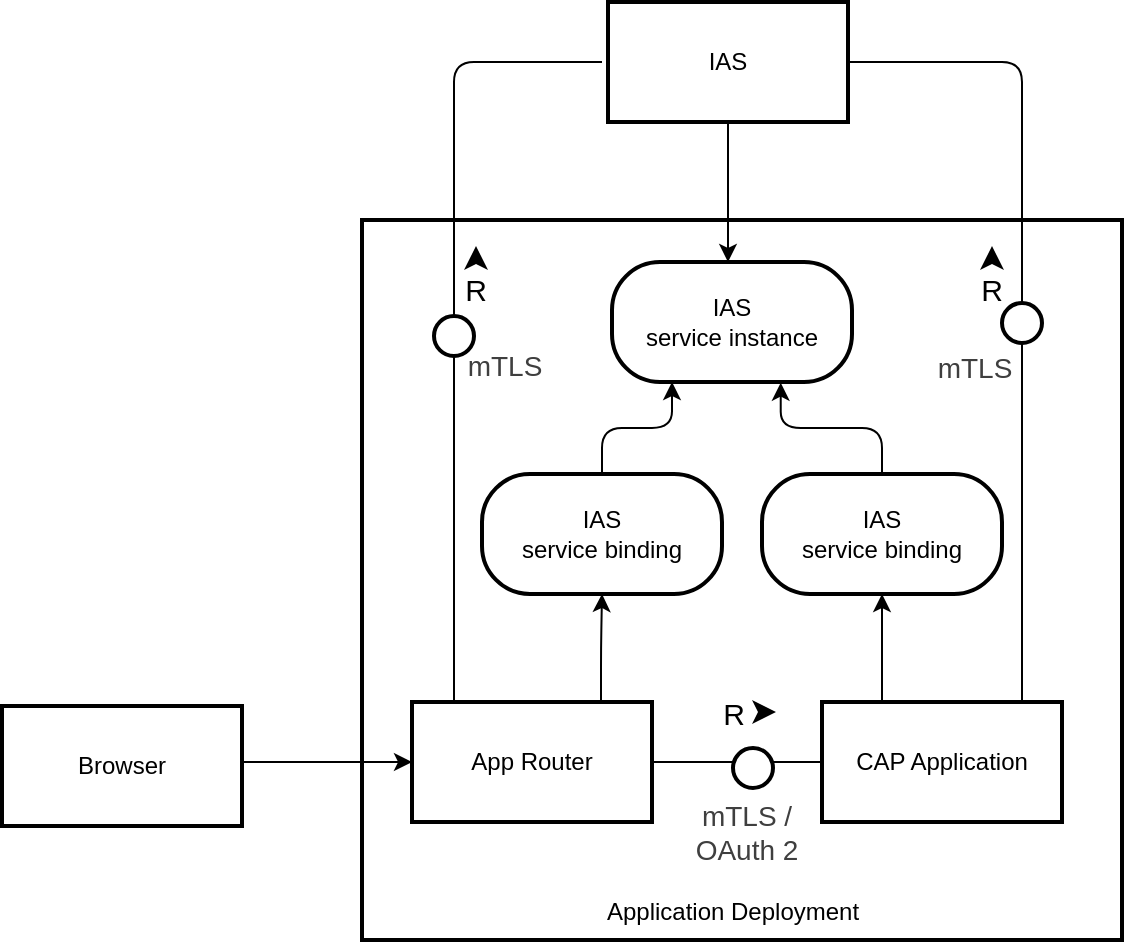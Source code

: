 <mxfile>
    <diagram id="__QaNmah6qcJjaVukKD4" name="Page-1">
        <mxGraphModel dx="1695" dy="751" grid="1" gridSize="10" guides="1" tooltips="1" connect="1" arrows="1" fold="1" page="1" pageScale="1" pageWidth="850" pageHeight="1100" math="0" shadow="0">
            <root>
                <mxCell id="0"/>
                <mxCell id="1" parent="0"/>
                <mxCell id="102" value="" style="rounded=0;whiteSpace=wrap;html=1;strokeWidth=2;" parent="1" vertex="1">
                    <mxGeometry x="280" y="389" width="380" height="360" as="geometry"/>
                </mxCell>
                <mxCell id="78" value="IAS" style="rounded=0;whiteSpace=wrap;html=1;strokeWidth=2;" parent="1" vertex="1">
                    <mxGeometry x="403" y="280" width="120" height="60" as="geometry"/>
                </mxCell>
                <mxCell id="79" value="CAP Application" style="rounded=0;whiteSpace=wrap;html=1;strokeWidth=2;" parent="1" vertex="1">
                    <mxGeometry x="510" y="630" width="120" height="60" as="geometry"/>
                </mxCell>
                <mxCell id="80" value="IAS &lt;br&gt;service instance" style="rounded=1;whiteSpace=wrap;html=1;strokeWidth=2;arcSize=40;" parent="1" vertex="1">
                    <mxGeometry x="405" y="410" width="120" height="60" as="geometry"/>
                </mxCell>
                <mxCell id="82" value="App Router" style="rounded=0;whiteSpace=wrap;html=1;strokeWidth=2;" parent="1" vertex="1">
                    <mxGeometry x="305" y="630" width="120" height="60" as="geometry"/>
                </mxCell>
                <mxCell id="85" value="IAS&lt;br&gt;service binding" style="rounded=1;whiteSpace=wrap;html=1;strokeWidth=2;arcSize=40;" parent="1" vertex="1">
                    <mxGeometry x="480" y="516" width="120" height="60" as="geometry"/>
                </mxCell>
                <mxCell id="94" value="" style="edgeStyle=elbowEdgeStyle;elbow=horizontal;rounded=1;startArrow=none;endArrow=none;html=1;endFill=0;align=center;labelBackgroundColor=none;exitX=1;exitY=0.5;exitDx=0;exitDy=0;entryX=0;entryY=0.5;entryDx=0;entryDy=0;" parent="1" target="79" edge="1" source="82">
                    <mxGeometry relative="1" as="geometry">
                        <mxPoint x="760" y="465" as="sourcePoint"/>
                        <mxPoint x="480" y="660" as="targetPoint"/>
                        <mxPoint x="10" as="offset"/>
                    </mxGeometry>
                </mxCell>
                <mxCell id="95" value="" style="ellipse;whiteSpace=wrap;html=1;aspect=fixed;strokeWidth=2;rotatable=0;connectable=0;deletable=0;" parent="94" vertex="1">
                    <mxGeometry width="20" height="20" relative="1" as="geometry">
                        <mxPoint x="-2" y="-7" as="offset"/>
                    </mxGeometry>
                </mxCell>
                <mxCell id="98" value="" style="edgeStyle=elbowEdgeStyle;elbow=vertical;rounded=1;endArrow=classic;html=1;endFill=1;align=center;labelBackgroundColor=none;entryX=0.5;entryY=1;entryDx=0;entryDy=0;" parent="1" edge="1" target="85">
                    <mxGeometry width="50" height="50" relative="1" as="geometry">
                        <mxPoint x="540" y="630" as="sourcePoint"/>
                        <mxPoint x="540.36" y="574.2" as="targetPoint"/>
                        <mxPoint y="-10" as="offset"/>
                    </mxGeometry>
                </mxCell>
                <mxCell id="100" value="" style="edgeStyle=elbowEdgeStyle;elbow=vertical;rounded=1;endArrow=classic;html=1;endFill=1;align=center;labelBackgroundColor=none;entryX=0.703;entryY=1.006;entryDx=0;entryDy=0;entryPerimeter=0;exitX=0.5;exitY=0;exitDx=0;exitDy=0;" parent="1" edge="1" target="80" source="85">
                    <mxGeometry width="50" height="50" relative="1" as="geometry">
                        <mxPoint x="540" y="510" as="sourcePoint"/>
                        <mxPoint x="540" y="470" as="targetPoint"/>
                        <mxPoint y="-10" as="offset"/>
                    </mxGeometry>
                </mxCell>
                <mxCell id="101" value="" style="edgeStyle=elbowEdgeStyle;elbow=vertical;rounded=1;endArrow=classic;html=1;endFill=1;align=center;labelBackgroundColor=none;entryX=0.5;entryY=0;entryDx=0;entryDy=0;exitX=0.5;exitY=1;exitDx=0;exitDy=0;" parent="1" source="78" edge="1">
                    <mxGeometry width="50" height="50" relative="1" as="geometry">
                        <mxPoint x="473" y="350" as="sourcePoint"/>
                        <mxPoint x="463" y="410" as="targetPoint"/>
                        <mxPoint y="-10" as="offset"/>
                        <Array as="points">
                            <mxPoint x="448" y="360"/>
                        </Array>
                    </mxGeometry>
                </mxCell>
                <mxCell id="114" value="" style="edgeStyle=elbowEdgeStyle;elbow=horizontal;rounded=1;startArrow=none;endArrow=none;html=1;endFill=0;align=center;labelBackgroundColor=none;entryX=0.4;entryY=-0.033;entryDx=0;entryDy=0;entryPerimeter=0;" parent="1" edge="1">
                    <mxGeometry relative="1" as="geometry">
                        <mxPoint x="400" y="310" as="sourcePoint"/>
                        <mxPoint x="326" y="630" as="targetPoint"/>
                        <mxPoint x="10" as="offset"/>
                        <Array as="points">
                            <mxPoint x="326" y="470"/>
                        </Array>
                    </mxGeometry>
                </mxCell>
                <mxCell id="115" value="" style="ellipse;whiteSpace=wrap;html=1;aspect=fixed;strokeWidth=2;rotatable=0;connectable=0;deletable=0;" parent="114" vertex="1">
                    <mxGeometry width="20" height="20" relative="1" as="geometry">
                        <mxPoint x="-10" y="4" as="offset"/>
                    </mxGeometry>
                </mxCell>
                <mxCell id="118" value="Application Deployment" style="text;html=1;align=center;verticalAlign=middle;resizable=0;points=[];autosize=1;strokeColor=none;fillColor=none;" parent="1" vertex="1">
                    <mxGeometry x="390" y="720" width="150" height="30" as="geometry"/>
                </mxCell>
                <mxCell id="119" value="&lt;span style=&quot;color: rgb(63, 63, 63);&quot;&gt;&lt;font style=&quot;font-size: 14px;&quot;&gt;mTLS / &lt;br&gt;OAuth 2&lt;/font&gt;&lt;/span&gt;" style="text;html=1;align=center;verticalAlign=middle;resizable=0;points=[];autosize=1;strokeColor=none;fillColor=none;" parent="1" vertex="1">
                    <mxGeometry x="437" y="670" width="70" height="50" as="geometry"/>
                </mxCell>
                <mxCell id="120" value="" style="shape=stencil(vVNRbsMgDD2NPycxqKb9Tm13gN0gA6dBpRABbbOdfgEnWpDSpZmmRSiI5+eHbWwQ29BULQJnDYgdcM5Z/+uP1/JYhRZlJKzWHSqCQ/TuiFet4uCubYNex2QVe2A7YC+QNBiI7XsljwfvzlYlG6G0Sh7w1zlqSaqdx2WxkU1xSmec7wHac7zWWaRU+lvvUaqdjUF/porlLas8slUaEbtIxSP3t6HGRh8sIRJtRE9wV95xmdBOWikzxP9B0Gai9UBvm3Hyvi9FbcxMqYALlr9VubZVao2Sd4s9+pzcBb8Tfyry+6HUS7JG24nsKDTq8r/S3fxPvM+/1pXGBVznmody7ilv9Q8N3HKbZOG5WSZSNg9dvP8C);whiteSpace=wrap;html=1;;connectable=0;allowArrows=0;rotatable=1;rotation=180;editable=0;expand=0;aspect=fixed;" parent="1" vertex="1">
                    <mxGeometry x="322" y="399" width="30" height="30" as="geometry"/>
                </mxCell>
                <mxCell id="121" value="" style="shape=stencil(vVNRbsMgDD2NPycxqKb9Tm13gN0gA6dBpRABbbOdfgEnWpDSpZmmRSiI5+eHbWwQ29BULQJnDYgdcM5Z/+uP1/JYhRZlJKzWHSqCQ/TuiFet4uCubYNex2QVe2A7YC+QNBiI7XsljwfvzlYlG6G0Sh7w1zlqSaqdx2WxkU1xSmec7wHac7zWWaRU+lvvUaqdjUF/porlLas8slUaEbtIxSP3t6HGRh8sIRJtRE9wV95xmdBOWikzxP9B0Gai9UBvm3Hyvi9FbcxMqYALlr9VubZVao2Sd4s9+pzcBb8Tfyry+6HUS7JG24nsKDTq8r/S3fxPvM+/1pXGBVznmody7ilv9Q8N3HKbZOG5WSZSNg9dvP8C);whiteSpace=wrap;html=1;;connectable=0;allowArrows=0;rotatable=1;rotation=-90;editable=0;expand=0;aspect=fixed;" parent="1" vertex="1">
                    <mxGeometry x="460" y="620" width="30" height="30" as="geometry"/>
                </mxCell>
                <mxCell id="122" value="&lt;span style=&quot;color: rgb(63, 63, 63);&quot;&gt;&lt;font style=&quot;font-size: 14px;&quot;&gt;mTLS&lt;/font&gt;&lt;/span&gt;" style="text;html=1;align=center;verticalAlign=middle;resizable=0;points=[];autosize=1;strokeColor=none;fillColor=none;" parent="1" vertex="1">
                    <mxGeometry x="321" y="447" width="60" height="30" as="geometry"/>
                </mxCell>
                <mxCell id="123" value="IAS&lt;br&gt;service binding" style="rounded=1;whiteSpace=wrap;html=1;strokeWidth=2;arcSize=40;" vertex="1" parent="1">
                    <mxGeometry x="340" y="516" width="120" height="60" as="geometry"/>
                </mxCell>
                <mxCell id="125" value="" style="edgeStyle=elbowEdgeStyle;elbow=vertical;rounded=1;endArrow=classic;html=1;endFill=1;align=center;labelBackgroundColor=none;entryX=0.5;entryY=1;entryDx=0;entryDy=0;" edge="1" parent="1" target="123">
                    <mxGeometry width="50" height="50" relative="1" as="geometry">
                        <mxPoint x="399.5" y="630" as="sourcePoint"/>
                        <mxPoint x="400" y="580" as="targetPoint"/>
                        <mxPoint y="-10" as="offset"/>
                    </mxGeometry>
                </mxCell>
                <mxCell id="126" value="" style="edgeStyle=elbowEdgeStyle;elbow=vertical;rounded=1;endArrow=classic;html=1;endFill=1;align=center;labelBackgroundColor=none;entryX=0.25;entryY=1;entryDx=0;entryDy=0;exitX=0.5;exitY=0;exitDx=0;exitDy=0;" edge="1" parent="1" source="123" target="80">
                    <mxGeometry width="50" height="50" relative="1" as="geometry">
                        <mxPoint x="364.5" y="510" as="sourcePoint"/>
                        <mxPoint x="540" y="480" as="targetPoint"/>
                        <mxPoint y="-10" as="offset"/>
                    </mxGeometry>
                </mxCell>
                <mxCell id="127" value="Browser" style="rounded=0;whiteSpace=wrap;html=1;strokeWidth=2;" vertex="1" parent="1">
                    <mxGeometry x="100" y="632" width="120" height="60" as="geometry"/>
                </mxCell>
                <mxCell id="129" value="" style="edgeStyle=elbowEdgeStyle;elbow=horizontal;rounded=1;startArrow=none;endArrow=none;html=1;endFill=0;align=center;labelBackgroundColor=none;entryX=0.4;entryY=-0.033;entryDx=0;entryDy=0;entryPerimeter=0;exitX=1;exitY=0.5;exitDx=0;exitDy=0;" edge="1" parent="1" source="78">
                    <mxGeometry relative="1" as="geometry">
                        <mxPoint x="684" y="310" as="sourcePoint"/>
                        <mxPoint x="610" y="630" as="targetPoint"/>
                        <mxPoint x="10" as="offset"/>
                        <Array as="points">
                            <mxPoint x="610" y="470"/>
                        </Array>
                    </mxGeometry>
                </mxCell>
                <mxCell id="130" value="" style="ellipse;whiteSpace=wrap;html=1;aspect=fixed;strokeWidth=2;rotatable=0;connectable=0;deletable=0;" vertex="1" parent="129">
                    <mxGeometry width="20" height="20" relative="1" as="geometry">
                        <mxPoint x="-10" y="4" as="offset"/>
                    </mxGeometry>
                </mxCell>
                <mxCell id="131" value="" style="shape=stencil(vVNRbsMgDD2NPycxqKb9Tm13gN0gA6dBpRABbbOdfgEnWpDSpZmmRSiI5+eHbWwQ29BULQJnDYgdcM5Z/+uP1/JYhRZlJKzWHSqCQ/TuiFet4uCubYNex2QVe2A7YC+QNBiI7XsljwfvzlYlG6G0Sh7w1zlqSaqdx2WxkU1xSmec7wHac7zWWaRU+lvvUaqdjUF/porlLas8slUaEbtIxSP3t6HGRh8sIRJtRE9wV95xmdBOWikzxP9B0Gai9UBvm3Hyvi9FbcxMqYALlr9VubZVao2Sd4s9+pzcBb8Tfyry+6HUS7JG24nsKDTq8r/S3fxPvM+/1pXGBVznmody7ilv9Q8N3HKbZOG5WSZSNg9dvP8C);whiteSpace=wrap;html=1;;connectable=0;allowArrows=0;rotatable=1;rotation=180;editable=0;expand=0;aspect=fixed;" vertex="1" parent="1">
                    <mxGeometry x="580" y="399" width="30" height="30" as="geometry"/>
                </mxCell>
                <mxCell id="132" value="&lt;span style=&quot;color: rgb(63, 63, 63);&quot;&gt;&lt;font style=&quot;font-size: 14px;&quot;&gt;mTLS&lt;/font&gt;&lt;/span&gt;" style="text;html=1;align=center;verticalAlign=middle;resizable=0;points=[];autosize=1;strokeColor=none;fillColor=none;" vertex="1" parent="1">
                    <mxGeometry x="556" y="448" width="60" height="30" as="geometry"/>
                </mxCell>
                <mxCell id="133" value="" style="edgeStyle=elbowEdgeStyle;rounded=1;elbow=horizontal;endArrow=classic;html=1;endFill=1;align=left;labelBackgroundColor=none;entryX=0;entryY=0.5;entryDx=0;entryDy=0;" edge="1" parent="1" target="82">
                    <mxGeometry width="50" height="50" relative="1" as="geometry">
                        <mxPoint x="220" y="660" as="sourcePoint"/>
                        <mxPoint x="270" y="710" as="targetPoint"/>
                        <mxPoint x="5" as="offset"/>
                    </mxGeometry>
                </mxCell>
            </root>
        </mxGraphModel>
    </diagram>
</mxfile>